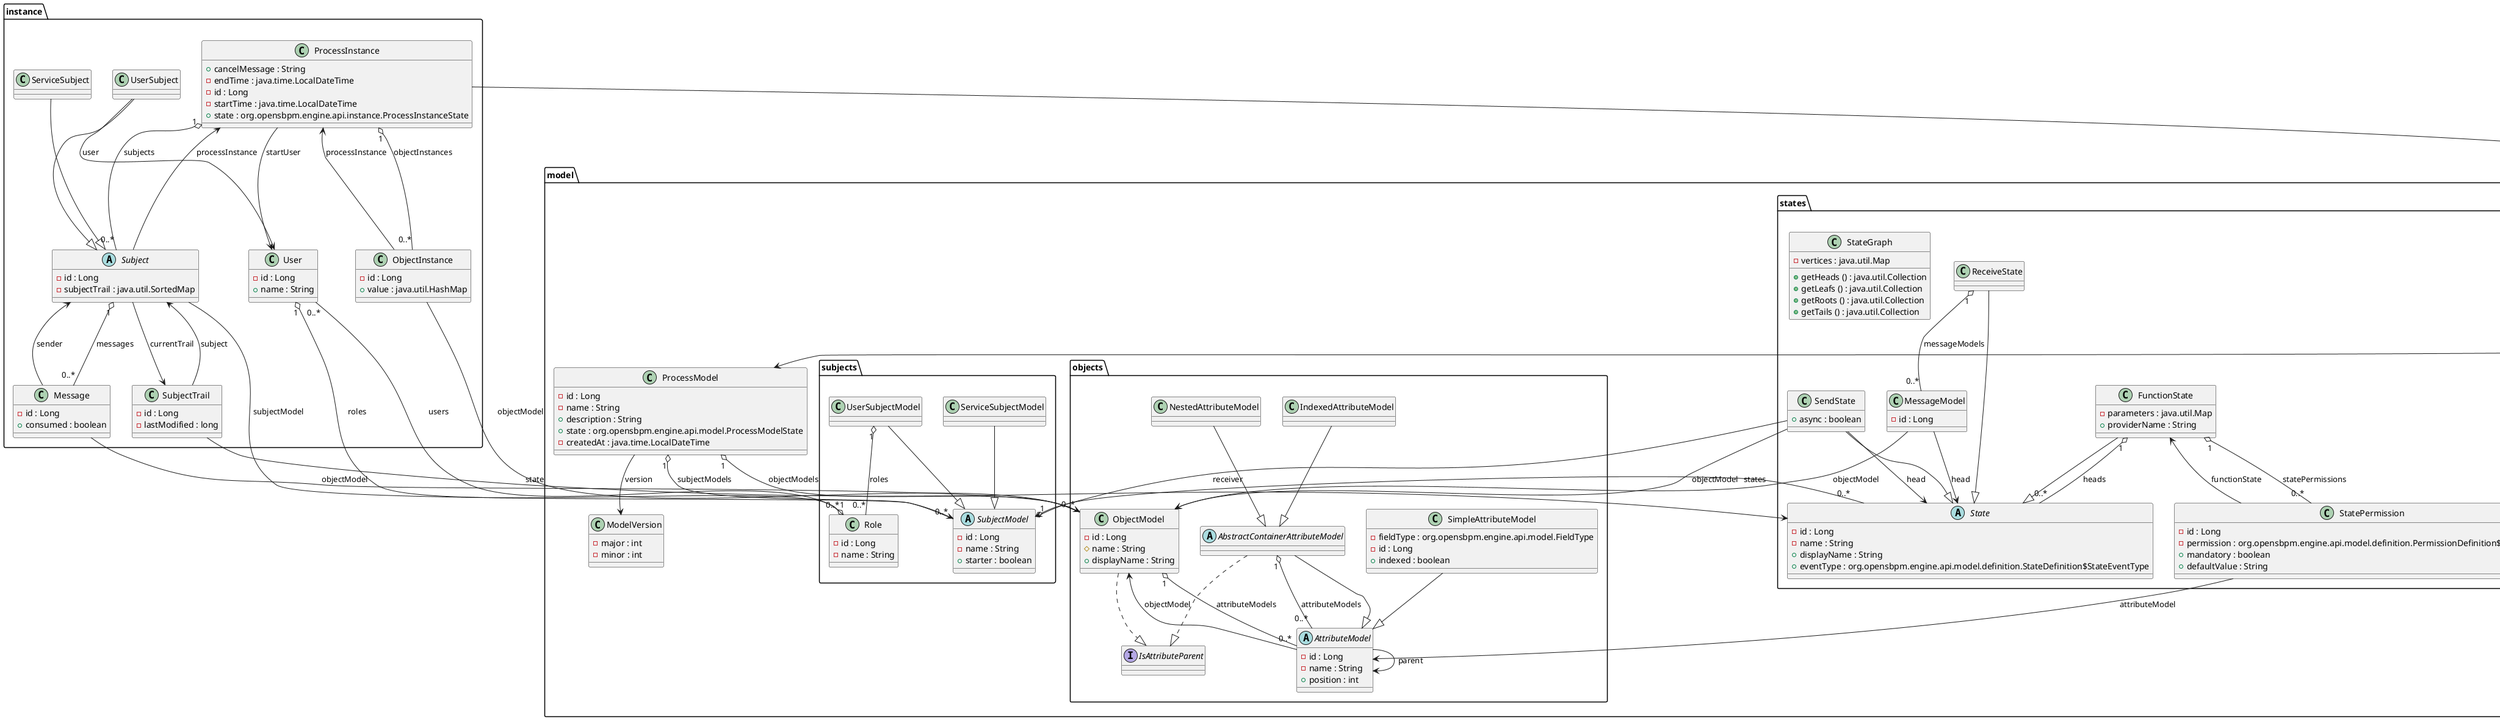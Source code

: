 @startuml

package "instance" {

    class ProcessInstance {
        {field} +cancelMessage : String
        {field} -endTime : java.time.LocalDateTime
        {field} -id : Long
        {field} -startTime : java.time.LocalDateTime
        {field} +state : org.opensbpm.engine.api.instance.ProcessInstanceState
        ' {method} +addObjectInstance ( paramObjectModel1 : ObjectModel ) : ObjectInstance
        ' {method} +addSubject ( paramSubject1 : Subject ) : void
        ' {method} +findActiveSubject ( paramSubjectModel1 : SubjectModel ) : java.util.Optional
        ' {method} -getActiveSubjects () : java.util.stream.Stream
        ' {method} +getObjectInstance ( paramObjectModel1 : ObjectModel ) : java.util.Optional
        ' {method} +getUserSubjects () : java.util.Collection
        ' {method} +getValues ( paramObjectModel1 : ObjectModel ) : java.util.Map
        ' {method} +hasActiveSubjects () : boolean
        ' {method} +isActive () : boolean
        ' {method} +isStopped () : boolean
        ' {method}  {static} -lambda$findActiveSubject$1 ( paramSubjectModel1 : SubjectModel , paramSubject2 : Subject ) : boolean
        ' {method}  {static} -lambda$getObjectInstance$2 ( paramObjectModel1 : ObjectModel , paramObjectInstance2 : ObjectInstance ) : boolean
        ' {method}  {static} -lambda$getUserSubjects$0 ( paramSubject1 : Subject ) : java.util.Optional
        ' {method}  {static} -lambda$getValues$3 ( paramObjectInstance1 : ObjectInstance ) : java.util.Map
        ' {method} +toString () : String
    }

    class ObjectInstance {
        {field} -id : Long
        {field} +value : java.util.HashMap
        ' {method} +equals ( paramObject1 : Object ) : boolean
        ' {method} +hashCode () : int
        ' {method} +toString () : String
    }

    class Message {
        {field} -id : Long
        {field} +consumed : boolean
    }
  
    abstract class Subject {
        {field} -id : Long
        {field} -subjectTrail : java.util.SortedMap
        ' {method}  {abstract} +accept ( paramSubjectVisitor1 : SubjectVisitor ) : Object
        ' {method} +addMessage ( paramObjectModel1 : ObjectModel , paramSubject2 : Subject ) : Message
        ' {method} +getCurrent ( paramStateVisitor1 : StateVisitor ) : Object
        ' {method} +getCurrentState () : State
        ' {method} +getLastChanged () : java.time.LocalDateTime
        ' {method} -getUnconsumedMessages () : java.util.Collection
        ' {method} +getUnconsumedMessages ( paramObjectModel1 : ObjectModel ) : java.util.Collection
        ' {method} +getVisibleCurrentState () : java.util.Optional
        ' {method} +getVisibleState ( paramState1 : State ) : java.util.Optional
        ' {method} +hasUnconsumedMessages ( paramObjectModel1 : ObjectModel ) : boolean
        ' {method} +isActive () : boolean
        ' {method}  {static} -lambda$getCurrentState$1 ( paramSubjectTrail1 : SubjectTrail ) : State
        ' {method}  {static} -lambda$getLastChanged$2 ( paramSubjectTrail1 : SubjectTrail ) : java.time.LocalDateTime
        ' {method}  {static} -lambda$getUnconsumedMessages$3 ( paramMessage1 : Message ) : boolean
        ' {method}  {static} -lambda$getUnconsumedMessages$4 ( paramObjectModel1 : ObjectModel , paramMessage2 : Message ) : boolean
        ' {method} -lambda$getVisibleState$0 ( paramState1 : State ) : java.util.Optional
        ' {method} +setCurrentState ( paramState1 : State ) : void
        ' {method} +toString () : String
    }

    class ServiceSubject {
        ' {method} +accept ( paramSubjectVisitor1 : SubjectVisitor ) : Object
        ' {method} +getSubjectModel () : SubjectModel
        ' {method} +getSubjectModel () : ServiceSubjectModel
        ' {method} -lambda$getSubjectModel$0 () : IllegalStateException
    }

    class SubjectTrail {
        {field} -id : Long
        {field} -lastModified : long
        ' {method} +getLastModifiedDateTime () : java.time.LocalDateTime
        ' {method} +toString () : String
    }

    class User {
        {field} -id : Long
        {field} +name : String
        ' {method} +addRole ( paramRole1 : Role ) : void
        ' {method} +removeRole ( paramRole1 : Role ) : void
        ' {method} +toString () : String
    }

    class UserSubject {
        ' {method} +accept ( paramSubjectVisitor1 : SubjectVisitor ) : Object
        ' {method} +getCurrentOrAllUsers () : java.util.stream.Stream
        ' {method} +getSubjectModel () : SubjectModel
        ' {method} +getSubjectModel () : UserSubjectModel
        ' {method} -lambda$getSubjectModel$0 () : IllegalStateException
        ' {method} +toString () : String
    }


}


package "model" {
    class ProcessModel {
        {field} -id : Long
        {field} -name : String
        {field} +description : String
        {field} +state : org.opensbpm.engine.api.model.ProcessModelState
        {field} -createdAt : java.time.LocalDateTime
        ' {method} +addObjectModel ( paramString1 : String ) : ObjectModel
        ' {method} +addObjectModel ( paramObjectModel1 : ObjectModel ) : void
        ' {method} +addServiceSubjectModel ( paramString1 : String ) : ServiceSubjectModel
        ' {method} +addSubjectModel ( paramSubjectModel1 : SubjectModel ) : SubjectModel
        ' {method} +addUserSubjectModel ( paramString1 : String , paramList2 : java.util.List ) : UserSubjectModel
        ' {method} +getStarterSubjectModel () : SubjectModel
        ' {method} +getUserSubjectModels () : java.util.Collection
        ' {method} +isStarterSubjectModel ( paramSubjectModel1 : SubjectModel ) : boolean
        ' {method}  {static} -lambda$getUserSubjectModels$0 ( paramSubjectModel1 : SubjectModel ) : java.util.Optional
        ' {method} +setStarterSubject ( paramSubjectModel1 : SubjectModel ) : void
        ' {method} +toString () : String
    }

    class ModelVersion {
        {field} -major : int
        {field} -minor : int
        ' {method} +incrementMinor () : ModelVersion
        ' {method} +toString () : String
    }

    package "subjects" {

        abstract class SubjectModel {
            {field} -id : Long
            {field} -name : String
            {field} +starter : boolean
            ' {method}  {abstract} +accept ( paramSubjectModelVisitor1 : SubjectModelVisitor ) : Object
            ' {method} +addFunctionState ( paramString1 : String ) : FunctionState
            ' {method} +addReceiveState ( paramString1 : String ) : ReceiveState
            ' {method} +addSendState ( paramString1 : String , paramSubjectModel2 : SubjectModel , paramObjectModel3 : ObjectModel ) : SendState
            ' {method} -addState ( paramState1 : State ) : State
            ' {method} +toString () : String
        }

        class ServiceSubjectModel {
            ' {method} +accept ( paramSubjectModelVisitor1 : SubjectModelVisitor ) : Object
        }

        class UserSubjectModel {
            ' {method} +accept ( paramSubjectModelVisitor1 : SubjectModelVisitor ) : Object
            ' {method} +getAllUsers () : java.util.stream.Stream
            ' {method}  {static} -lambda$getAllUsers$0 ( paramRole1 : Role ) : java.util.stream.Stream
        }

        class Role {
            {field} -id : Long
            {field} -name : String
            ' {method} +addUser ( paramUser1 : User ) : void
            ' {method} +getAllUsers () : java.util.Set
            ' {method} +removeUser ( paramUser1 : User ) : void
            ' {method} +toString () : String
        }
    }

    package "states"{

        abstract class State {
            {field} -id : Long
            {field} -name : String
            {field} +displayName : String
            {field} +eventType : org.opensbpm.engine.api.model.definition.StateDefinition$StateEventType
            ' {method}  {abstract} +accept ( paramStateVisitor1 : StateVisitor ) : Object
            ' {method}  {abstract} +getHeads () : java.util.Collection
            ' {method} +isEnd () : boolean
            ' {method} +isStart () : boolean
            ' {method} +toString () : String
        }

        class FunctionState {
            {field} -parameters : java.util.Map
            {field} +providerName : String
            ' {method} +accept ( paramStateVisitor1 : StateVisitor ) : Object
            ' {method} +addHead ( paramState1 : State ) : void
            ' {method} +addStatePermission ( paramStatePermission1 : StatePermission ) : void
            ' {method} +addStatePermission ( paramAttributeModel1 : AttributeModel , paramPermissionDefinition$Permission2 : org.opensbpm.engine.api.model.definition.PermissionDefinition$Permission ) : StatePermission
            ' {method} +findStatePermission ( paramAttributeModel1 : AttributeModel ) : java.util.Optional
            ' {method} +hasAnyPermission ( paramAttributeModel1 : AttributeModel ) : boolean
            ' {method} +hasAnyStatePermission ( paramObjectModel1 : ObjectModel ) : boolean
            ' {method} -hasPermission ( paramAttributeModel1 : AttributeModel , paramPermissionDefinition$Permission2 : org.opensbpm.engine.api.model.definition.PermissionDefinition$Permission ) : boolean
            ' {method} +hasReadPermission ( paramAttributeModel1 : AttributeModel ) : boolean
            ' {method} +hasWritePermission ( paramAttributeModel1 : AttributeModel ) : boolean
            ' {method} +isMandatory ( paramAttributeModel1 : AttributeModel ) : boolean
            ' {method}  {static} -lambda$findStatePermission$3 ( paramStatePermission1 : StatePermission ) : java.util.stream.Stream
            ' {method}  {static} -lambda$findStatePermission$4 ( paramAttributeModel1 : AttributeModel , paramStatePermission2 : StatePermission ) : boolean
            ' {method} -lambda$hasAnyStatePermission$0 ( paramAttributeModel1 : AttributeModel ) : boolean
            ' {method}  {static} -lambda$hasPermission$1 ( paramPermissionDefinition$Permission1 : org.opensbpm.engine.api.model.definition.PermissionDefinition$Permission , paramStatePermission2 : StatePermission ) : Boolean
            ' {method}  {static} -lambda$isMandatory$2 ( paramStatePermission1 : StatePermission ) : Boolean
            ' {method} +putParameter ( paramString1 : String , paramString2 : String ) : void
            ' {method} +toString () : String
        }

        class StatePermission {
            {field} -id : Long
            {field} -permission : org.opensbpm.engine.api.model.definition.PermissionDefinition$Permission
            {field} +mandatory : boolean
            {field} +defaultValue : String
            ' {method} +addChildPermission ( paramAttributeModel1 : AttributeModel , paramPermissionDefinition$Permission2 : org.opensbpm.engine.api.model.definition.PermissionDefinition$Permission ) : StatePermission
            ' {method} +getAllPermissions () : java.util.stream.Stream
            ' {method}  {static} -lambda$getAllPermissions$0 ( paramStatePermission1 : StatePermission ) : java.util.stream.Stream
            ' {method} +toString () : String
        }

        class SendState {
            {field} +async : boolean
            ' {method} +accept ( paramStateVisitor1 : StateVisitor ) : Object
            ' {method} +getHeads () : java.util.Collection
        }

        class ReceiveState {
            ' {method} +accept ( paramStateVisitor1 : StateVisitor ) : Object
            ' {method} +addMessageModel ( paramObjectModel1 : ObjectModel , paramState2 : State ) : MessageModel
            ' {method} +getHeads () : java.util.Collection
        }

        class MessageModel {
            {field} -id : Long
        }

        class StateGraph {
            {field} -vertices : java.util.Map
            {method} +getHeads () : java.util.Collection
            {method} +getLeafs () : java.util.Collection
            {method} +getRoots () : java.util.Collection
            {method} +getTails () : java.util.Collection
            ' {method}  {static} -lambda$new$0 ( paramState1 : State ) : boolean
            ' {method}  {static} -lambda$new$1 ( paramState1 : State ) : State
        }
    }


    package "objects" {

        class ObjectModel {
            {field} -id : Long
            {field} #name : String
            {field} +displayName : String
            ' {method} +addAttributeModel ( paramAttributeModel1 : AttributeModel ) : AttributeModel
            ' {method} +getAllAttributeModels () : java.util.stream.Stream
            ' {method}  {static} -lambda$addAttributeModel$2 ( paramAttributeModel1 : AttributeModel , paramAttributeModel2 : AttributeModel ) : int
            ' {method} -lambda$getAllAttributeModels$0 ( paramAttributeModel1 : AttributeModel ) : IsAttributeParent
            ' {method}  {static} -lambda$getAllAttributeModels$1 ( paramIsAttributeParent1 : IsAttributeParent ) : java.util.stream.Stream
            ' {method} +toString () : String
        }

        interface IsAttributeParent {
            ' {method}  {abstract} +getAttributeModels () : java.util.Collection
            ' {method}  {abstract} +getName () : String
        }

        abstract class AbstractContainerAttributeModel {
            ' {method} +addAttributeModel ( paramAttributeModel1 : AttributeModel ) : AttributeModel
            ' {method}  {static} -lambda$addAttributeModel$0 ( paramAttributeModel1 : AttributeModel , paramAttributeModel2 : AttributeModel ) : int
        }

        abstract class AttributeModel {
            {field} -id : Long
            {field} -name : String
            {field} +position : int
            ' {method}  {abstract} +accept ( paramAttributeModelVisitor1 : AttributeModelVisitor ) : Object
        }

        class SimpleAttributeModel {
            {field} -fieldType : org.opensbpm.engine.api.model.FieldType
            {field} -id : Long
            {field} +indexed : boolean
            ' {method} +accept ( paramAttributeModelVisitor1 : AttributeModelVisitor ) : Object
            ' {method} +toString () : String
        }

        class NestedAttributeModel {
            ' {method} +accept ( paramAttributeModelVisitor1 : AttributeModelVisitor ) : Object
            ' {method} +toString () : String
        }

        class IndexedAttributeModel {
            ' {method} +accept ( paramAttributeModelVisitor1 : AttributeModelVisitor ) : Object
            ' {method} +toString () : String
        }

    }

}


Message -->  Subject : sender
Message -->  ObjectModel : objectModel
ObjectInstance -->  ProcessInstance : processInstance
ObjectInstance -->  ObjectModel : objectModel
ProcessInstance "1" o-- "0..*"  ObjectInstance : objectInstances
ProcessInstance "1" o-- "0..*"  Subject : subjects
ProcessInstance -->  User : startUser
ProcessInstance -->  ProcessModel : processModel
ServiceSubject --|>  Subject
Subject "1" o-- "0..*"  Message : messages
Subject -->  ProcessInstance : processInstance
Subject -->  SubjectTrail : currentTrail
Subject -->  SubjectModel : subjectModel
SubjectTrail -->  Subject : subject
SubjectTrail -->  State : state
' SubjectVisitor$OptionalSubjectAdapter ..|>  SubjectVisitor
User "1" o-- "0..*"  Role : roles
UserSubject -->  User : user
UserSubject --|>  Subject
AbstractContainerAttributeModel "1" o-- "0..*"  AttributeModel : attributeModels
AbstractContainerAttributeModel --|>  AttributeModel
AbstractContainerAttributeModel ..|>  IsAttributeParent
AttributeModel -->  AttributeModel : parent
AttributeModel -->  ObjectModel : objectModel
FunctionState "1" o-- "0..*"  State : heads
FunctionState "1" o-- "0..*"  StatePermission : statePermissions
FunctionState --|>  State
IndexedAttributeModel --|>  AbstractContainerAttributeModel
MessageModel -->  ObjectModel : objectModel
MessageModel -->  State : head
NestedAttributeModel --|>  AbstractContainerAttributeModel
ObjectModel "1" o-- "0..*"  AttributeModel : attributeModels
ObjectModel ..|>  IsAttributeParent
ProcessModel "1" o-- "0..*"  ObjectModel : objectModels
ProcessModel "1" o-- "0..*"  SubjectModel : subjectModels
ProcessModel -->  ModelVersion : version
ReceiveState "1" o-- "0..*"  MessageModel : messageModels
ReceiveState --|>  State
Role "1" o-- "0..*"  User : users
SendState -->  ObjectModel : objectModel
SendState -->  State : head
SendState -->  SubjectModel : receiver
SendState --|>  State
ServiceSubjectModel --|>  SubjectModel
SimpleAttributeModel --|>  AttributeModel
StatePermission "1" o-- "0..*"  StatePermission : childPermissions
StatePermission -->  AttributeModel : attributeModel
StatePermission -->  FunctionState : functionState
StatePermission -->  StatePermission : parent
' StateVisitor$OptionalStateAdapter ..|>  StateVisitor
SubjectModel "1" o-- "0..*"  State : states
' SubjectModelVisitor$OptionalSubjectModelAdapter ..|>  SubjectModelVisitor
UserSubjectModel "1" o-- "0..*"  Role : roles
UserSubjectModel --|>  SubjectModel


@enduml

